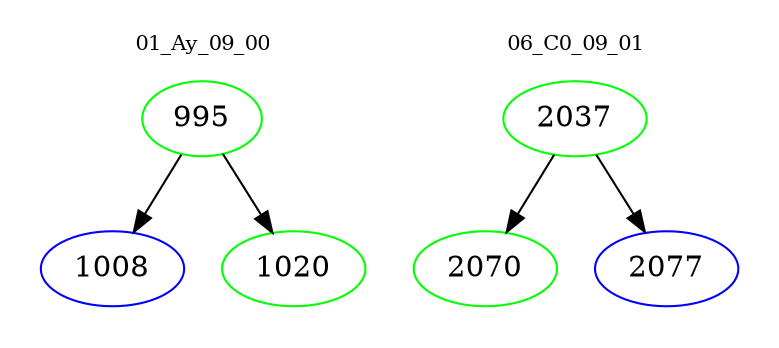 digraph{
subgraph cluster_0 {
color = white
label = "01_Ay_09_00";
fontsize=10;
T0_995 [label="995", color="green"]
T0_995 -> T0_1008 [color="black"]
T0_1008 [label="1008", color="blue"]
T0_995 -> T0_1020 [color="black"]
T0_1020 [label="1020", color="green"]
}
subgraph cluster_1 {
color = white
label = "06_C0_09_01";
fontsize=10;
T1_2037 [label="2037", color="green"]
T1_2037 -> T1_2070 [color="black"]
T1_2070 [label="2070", color="green"]
T1_2037 -> T1_2077 [color="black"]
T1_2077 [label="2077", color="blue"]
}
}
